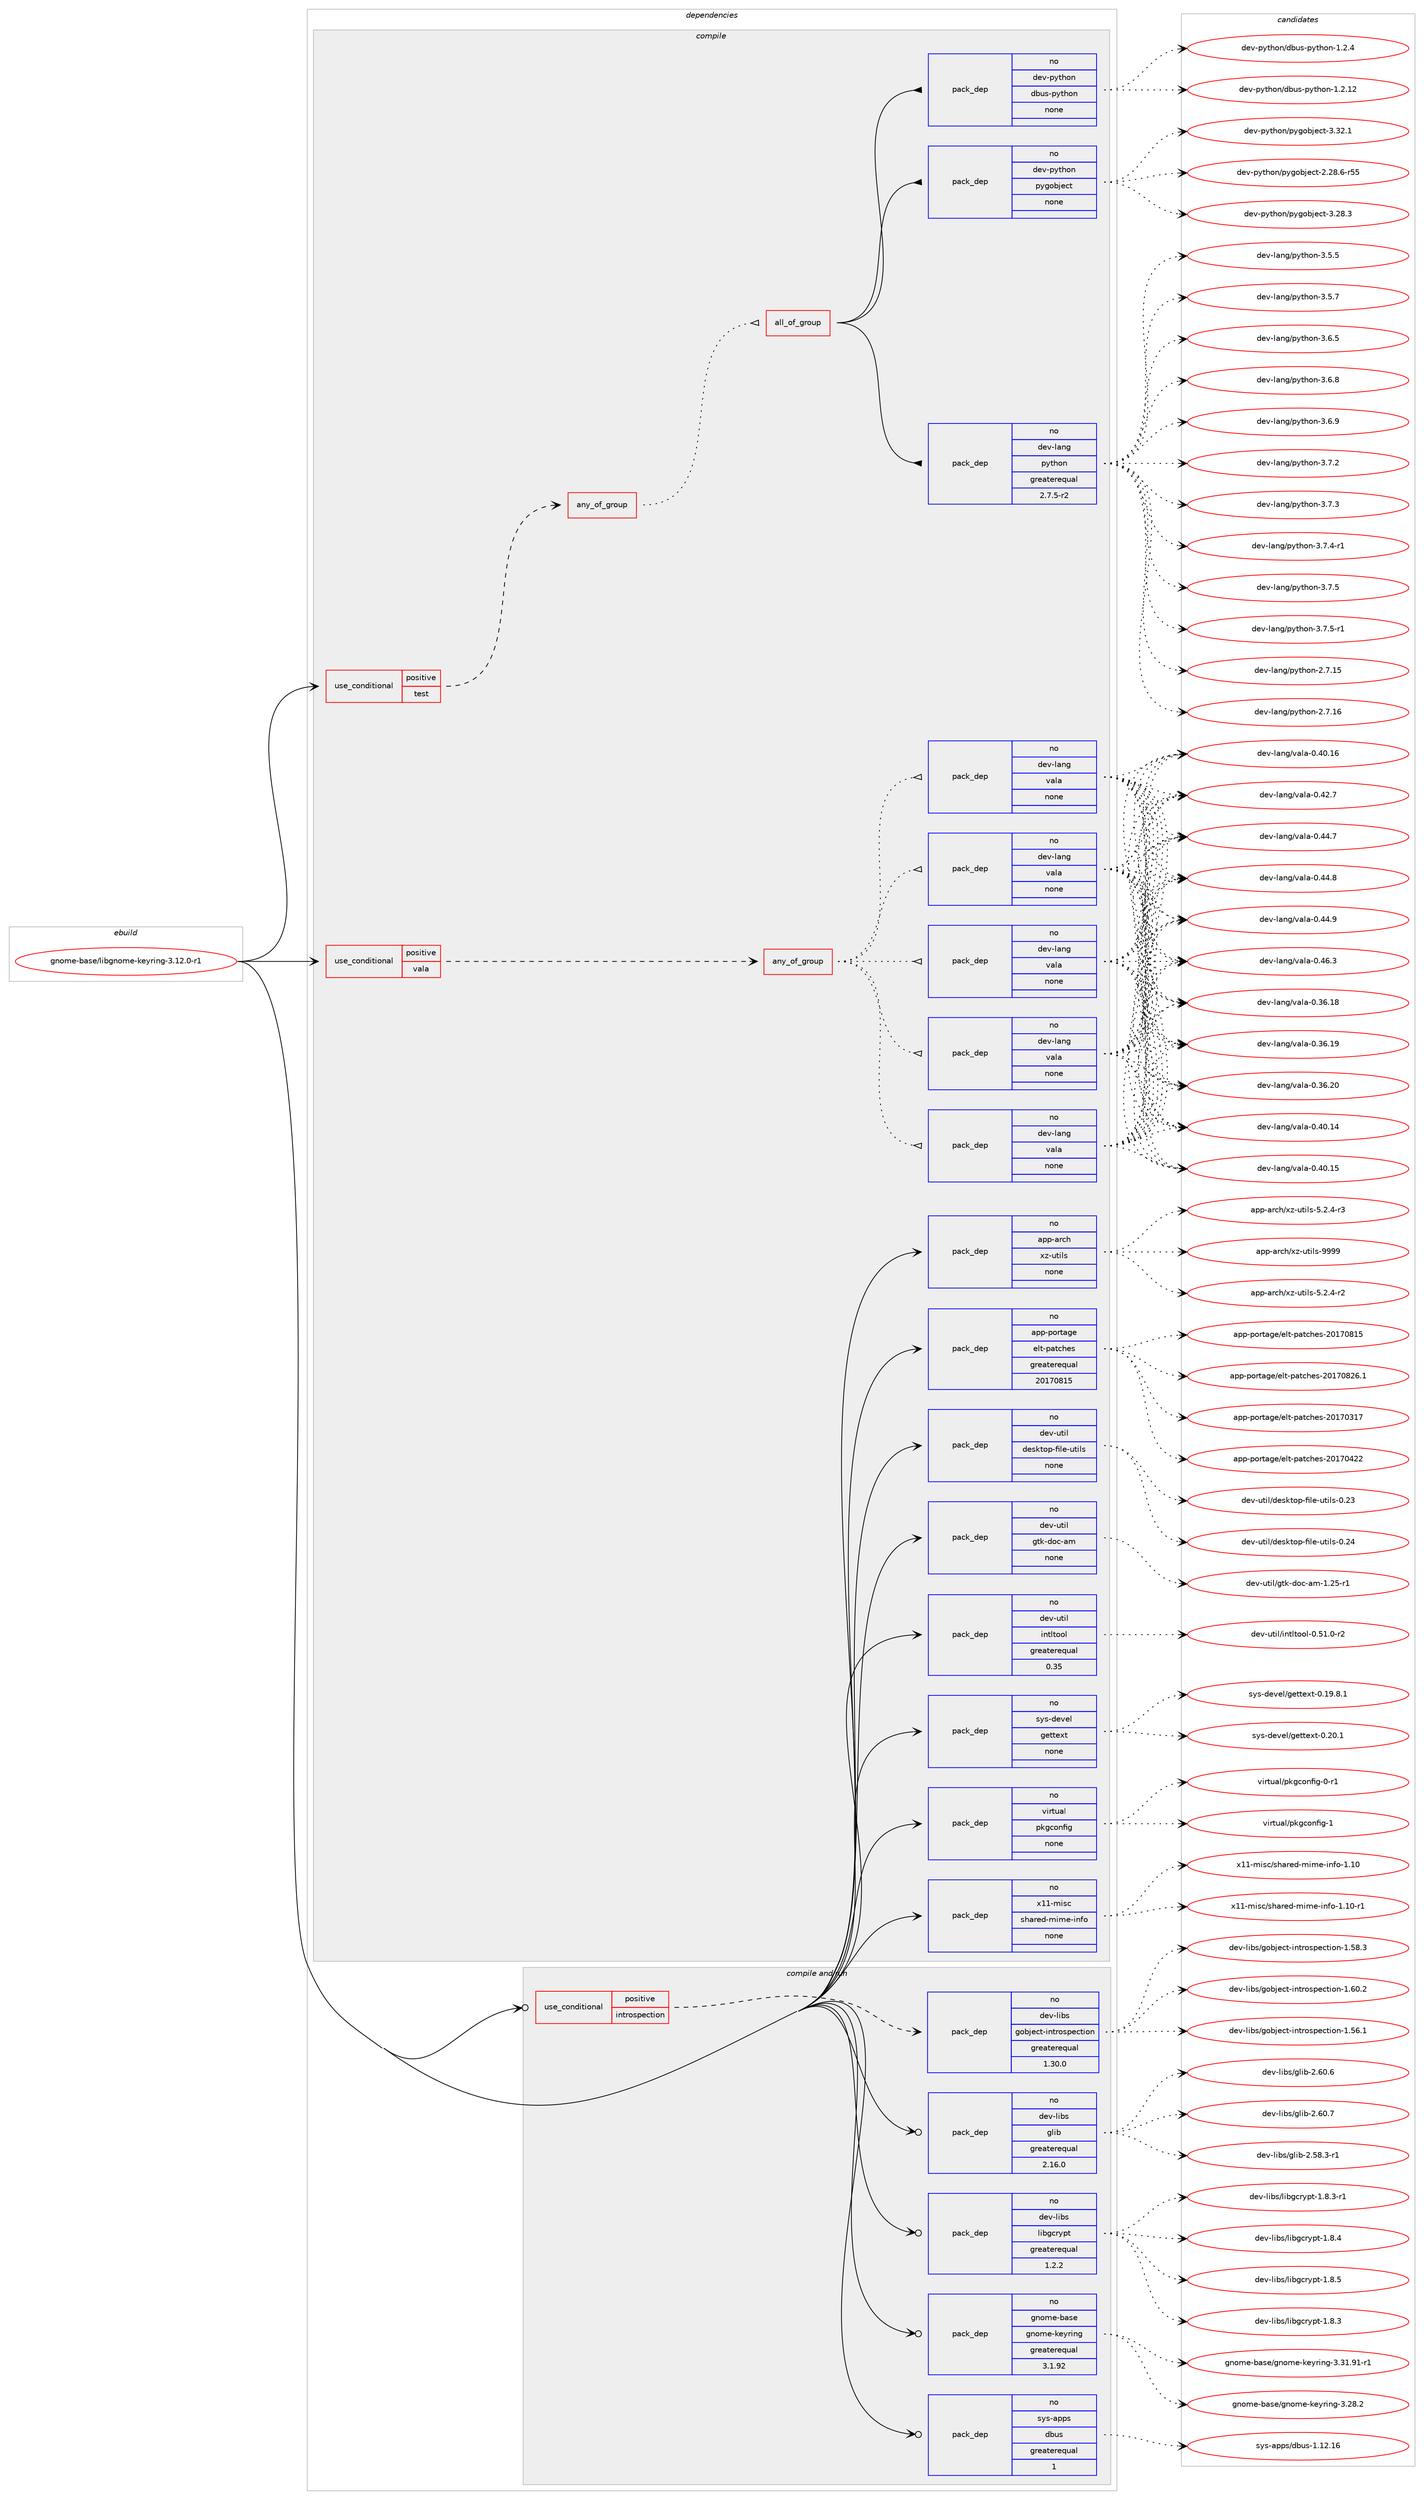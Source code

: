 digraph prolog {

# *************
# Graph options
# *************

newrank=true;
concentrate=true;
compound=true;
graph [rankdir=LR,fontname=Helvetica,fontsize=10,ranksep=1.5];#, ranksep=2.5, nodesep=0.2];
edge  [arrowhead=vee];
node  [fontname=Helvetica,fontsize=10];

# **********
# The ebuild
# **********

subgraph cluster_leftcol {
color=gray;
rank=same;
label=<<i>ebuild</i>>;
id [label="gnome-base/libgnome-keyring-3.12.0-r1", color=red, width=4, href="../gnome-base/libgnome-keyring-3.12.0-r1.svg"];
}

# ****************
# The dependencies
# ****************

subgraph cluster_midcol {
color=gray;
label=<<i>dependencies</i>>;
subgraph cluster_compile {
fillcolor="#eeeeee";
style=filled;
label=<<i>compile</i>>;
subgraph cond185693 {
dependency746401 [label=<<TABLE BORDER="0" CELLBORDER="1" CELLSPACING="0" CELLPADDING="4"><TR><TD ROWSPAN="3" CELLPADDING="10">use_conditional</TD></TR><TR><TD>positive</TD></TR><TR><TD>test</TD></TR></TABLE>>, shape=none, color=red];
subgraph any12172 {
dependency746402 [label=<<TABLE BORDER="0" CELLBORDER="1" CELLSPACING="0" CELLPADDING="4"><TR><TD CELLPADDING="10">any_of_group</TD></TR></TABLE>>, shape=none, color=red];subgraph all396 {
dependency746403 [label=<<TABLE BORDER="0" CELLBORDER="1" CELLSPACING="0" CELLPADDING="4"><TR><TD CELLPADDING="10">all_of_group</TD></TR></TABLE>>, shape=none, color=red];subgraph pack548143 {
dependency746404 [label=<<TABLE BORDER="0" CELLBORDER="1" CELLSPACING="0" CELLPADDING="4" WIDTH="220"><TR><TD ROWSPAN="6" CELLPADDING="30">pack_dep</TD></TR><TR><TD WIDTH="110">no</TD></TR><TR><TD>dev-lang</TD></TR><TR><TD>python</TD></TR><TR><TD>greaterequal</TD></TR><TR><TD>2.7.5-r2</TD></TR></TABLE>>, shape=none, color=blue];
}
dependency746403:e -> dependency746404:w [weight=20,style="solid",arrowhead="inv"];
subgraph pack548144 {
dependency746405 [label=<<TABLE BORDER="0" CELLBORDER="1" CELLSPACING="0" CELLPADDING="4" WIDTH="220"><TR><TD ROWSPAN="6" CELLPADDING="30">pack_dep</TD></TR><TR><TD WIDTH="110">no</TD></TR><TR><TD>dev-python</TD></TR><TR><TD>pygobject</TD></TR><TR><TD>none</TD></TR><TR><TD></TD></TR></TABLE>>, shape=none, color=blue];
}
dependency746403:e -> dependency746405:w [weight=20,style="solid",arrowhead="inv"];
subgraph pack548145 {
dependency746406 [label=<<TABLE BORDER="0" CELLBORDER="1" CELLSPACING="0" CELLPADDING="4" WIDTH="220"><TR><TD ROWSPAN="6" CELLPADDING="30">pack_dep</TD></TR><TR><TD WIDTH="110">no</TD></TR><TR><TD>dev-python</TD></TR><TR><TD>dbus-python</TD></TR><TR><TD>none</TD></TR><TR><TD></TD></TR></TABLE>>, shape=none, color=blue];
}
dependency746403:e -> dependency746406:w [weight=20,style="solid",arrowhead="inv"];
}
dependency746402:e -> dependency746403:w [weight=20,style="dotted",arrowhead="oinv"];
}
dependency746401:e -> dependency746402:w [weight=20,style="dashed",arrowhead="vee"];
}
id:e -> dependency746401:w [weight=20,style="solid",arrowhead="vee"];
subgraph cond185694 {
dependency746407 [label=<<TABLE BORDER="0" CELLBORDER="1" CELLSPACING="0" CELLPADDING="4"><TR><TD ROWSPAN="3" CELLPADDING="10">use_conditional</TD></TR><TR><TD>positive</TD></TR><TR><TD>vala</TD></TR></TABLE>>, shape=none, color=red];
subgraph any12173 {
dependency746408 [label=<<TABLE BORDER="0" CELLBORDER="1" CELLSPACING="0" CELLPADDING="4"><TR><TD CELLPADDING="10">any_of_group</TD></TR></TABLE>>, shape=none, color=red];subgraph pack548146 {
dependency746409 [label=<<TABLE BORDER="0" CELLBORDER="1" CELLSPACING="0" CELLPADDING="4" WIDTH="220"><TR><TD ROWSPAN="6" CELLPADDING="30">pack_dep</TD></TR><TR><TD WIDTH="110">no</TD></TR><TR><TD>dev-lang</TD></TR><TR><TD>vala</TD></TR><TR><TD>none</TD></TR><TR><TD></TD></TR></TABLE>>, shape=none, color=blue];
}
dependency746408:e -> dependency746409:w [weight=20,style="dotted",arrowhead="oinv"];
subgraph pack548147 {
dependency746410 [label=<<TABLE BORDER="0" CELLBORDER="1" CELLSPACING="0" CELLPADDING="4" WIDTH="220"><TR><TD ROWSPAN="6" CELLPADDING="30">pack_dep</TD></TR><TR><TD WIDTH="110">no</TD></TR><TR><TD>dev-lang</TD></TR><TR><TD>vala</TD></TR><TR><TD>none</TD></TR><TR><TD></TD></TR></TABLE>>, shape=none, color=blue];
}
dependency746408:e -> dependency746410:w [weight=20,style="dotted",arrowhead="oinv"];
subgraph pack548148 {
dependency746411 [label=<<TABLE BORDER="0" CELLBORDER="1" CELLSPACING="0" CELLPADDING="4" WIDTH="220"><TR><TD ROWSPAN="6" CELLPADDING="30">pack_dep</TD></TR><TR><TD WIDTH="110">no</TD></TR><TR><TD>dev-lang</TD></TR><TR><TD>vala</TD></TR><TR><TD>none</TD></TR><TR><TD></TD></TR></TABLE>>, shape=none, color=blue];
}
dependency746408:e -> dependency746411:w [weight=20,style="dotted",arrowhead="oinv"];
subgraph pack548149 {
dependency746412 [label=<<TABLE BORDER="0" CELLBORDER="1" CELLSPACING="0" CELLPADDING="4" WIDTH="220"><TR><TD ROWSPAN="6" CELLPADDING="30">pack_dep</TD></TR><TR><TD WIDTH="110">no</TD></TR><TR><TD>dev-lang</TD></TR><TR><TD>vala</TD></TR><TR><TD>none</TD></TR><TR><TD></TD></TR></TABLE>>, shape=none, color=blue];
}
dependency746408:e -> dependency746412:w [weight=20,style="dotted",arrowhead="oinv"];
subgraph pack548150 {
dependency746413 [label=<<TABLE BORDER="0" CELLBORDER="1" CELLSPACING="0" CELLPADDING="4" WIDTH="220"><TR><TD ROWSPAN="6" CELLPADDING="30">pack_dep</TD></TR><TR><TD WIDTH="110">no</TD></TR><TR><TD>dev-lang</TD></TR><TR><TD>vala</TD></TR><TR><TD>none</TD></TR><TR><TD></TD></TR></TABLE>>, shape=none, color=blue];
}
dependency746408:e -> dependency746413:w [weight=20,style="dotted",arrowhead="oinv"];
}
dependency746407:e -> dependency746408:w [weight=20,style="dashed",arrowhead="vee"];
}
id:e -> dependency746407:w [weight=20,style="solid",arrowhead="vee"];
subgraph pack548151 {
dependency746414 [label=<<TABLE BORDER="0" CELLBORDER="1" CELLSPACING="0" CELLPADDING="4" WIDTH="220"><TR><TD ROWSPAN="6" CELLPADDING="30">pack_dep</TD></TR><TR><TD WIDTH="110">no</TD></TR><TR><TD>app-arch</TD></TR><TR><TD>xz-utils</TD></TR><TR><TD>none</TD></TR><TR><TD></TD></TR></TABLE>>, shape=none, color=blue];
}
id:e -> dependency746414:w [weight=20,style="solid",arrowhead="vee"];
subgraph pack548152 {
dependency746415 [label=<<TABLE BORDER="0" CELLBORDER="1" CELLSPACING="0" CELLPADDING="4" WIDTH="220"><TR><TD ROWSPAN="6" CELLPADDING="30">pack_dep</TD></TR><TR><TD WIDTH="110">no</TD></TR><TR><TD>app-portage</TD></TR><TR><TD>elt-patches</TD></TR><TR><TD>greaterequal</TD></TR><TR><TD>20170815</TD></TR></TABLE>>, shape=none, color=blue];
}
id:e -> dependency746415:w [weight=20,style="solid",arrowhead="vee"];
subgraph pack548153 {
dependency746416 [label=<<TABLE BORDER="0" CELLBORDER="1" CELLSPACING="0" CELLPADDING="4" WIDTH="220"><TR><TD ROWSPAN="6" CELLPADDING="30">pack_dep</TD></TR><TR><TD WIDTH="110">no</TD></TR><TR><TD>dev-util</TD></TR><TR><TD>desktop-file-utils</TD></TR><TR><TD>none</TD></TR><TR><TD></TD></TR></TABLE>>, shape=none, color=blue];
}
id:e -> dependency746416:w [weight=20,style="solid",arrowhead="vee"];
subgraph pack548154 {
dependency746417 [label=<<TABLE BORDER="0" CELLBORDER="1" CELLSPACING="0" CELLPADDING="4" WIDTH="220"><TR><TD ROWSPAN="6" CELLPADDING="30">pack_dep</TD></TR><TR><TD WIDTH="110">no</TD></TR><TR><TD>dev-util</TD></TR><TR><TD>gtk-doc-am</TD></TR><TR><TD>none</TD></TR><TR><TD></TD></TR></TABLE>>, shape=none, color=blue];
}
id:e -> dependency746417:w [weight=20,style="solid",arrowhead="vee"];
subgraph pack548155 {
dependency746418 [label=<<TABLE BORDER="0" CELLBORDER="1" CELLSPACING="0" CELLPADDING="4" WIDTH="220"><TR><TD ROWSPAN="6" CELLPADDING="30">pack_dep</TD></TR><TR><TD WIDTH="110">no</TD></TR><TR><TD>dev-util</TD></TR><TR><TD>intltool</TD></TR><TR><TD>greaterequal</TD></TR><TR><TD>0.35</TD></TR></TABLE>>, shape=none, color=blue];
}
id:e -> dependency746418:w [weight=20,style="solid",arrowhead="vee"];
subgraph pack548156 {
dependency746419 [label=<<TABLE BORDER="0" CELLBORDER="1" CELLSPACING="0" CELLPADDING="4" WIDTH="220"><TR><TD ROWSPAN="6" CELLPADDING="30">pack_dep</TD></TR><TR><TD WIDTH="110">no</TD></TR><TR><TD>sys-devel</TD></TR><TR><TD>gettext</TD></TR><TR><TD>none</TD></TR><TR><TD></TD></TR></TABLE>>, shape=none, color=blue];
}
id:e -> dependency746419:w [weight=20,style="solid",arrowhead="vee"];
subgraph pack548157 {
dependency746420 [label=<<TABLE BORDER="0" CELLBORDER="1" CELLSPACING="0" CELLPADDING="4" WIDTH="220"><TR><TD ROWSPAN="6" CELLPADDING="30">pack_dep</TD></TR><TR><TD WIDTH="110">no</TD></TR><TR><TD>virtual</TD></TR><TR><TD>pkgconfig</TD></TR><TR><TD>none</TD></TR><TR><TD></TD></TR></TABLE>>, shape=none, color=blue];
}
id:e -> dependency746420:w [weight=20,style="solid",arrowhead="vee"];
subgraph pack548158 {
dependency746421 [label=<<TABLE BORDER="0" CELLBORDER="1" CELLSPACING="0" CELLPADDING="4" WIDTH="220"><TR><TD ROWSPAN="6" CELLPADDING="30">pack_dep</TD></TR><TR><TD WIDTH="110">no</TD></TR><TR><TD>x11-misc</TD></TR><TR><TD>shared-mime-info</TD></TR><TR><TD>none</TD></TR><TR><TD></TD></TR></TABLE>>, shape=none, color=blue];
}
id:e -> dependency746421:w [weight=20,style="solid",arrowhead="vee"];
}
subgraph cluster_compileandrun {
fillcolor="#eeeeee";
style=filled;
label=<<i>compile and run</i>>;
subgraph cond185695 {
dependency746422 [label=<<TABLE BORDER="0" CELLBORDER="1" CELLSPACING="0" CELLPADDING="4"><TR><TD ROWSPAN="3" CELLPADDING="10">use_conditional</TD></TR><TR><TD>positive</TD></TR><TR><TD>introspection</TD></TR></TABLE>>, shape=none, color=red];
subgraph pack548159 {
dependency746423 [label=<<TABLE BORDER="0" CELLBORDER="1" CELLSPACING="0" CELLPADDING="4" WIDTH="220"><TR><TD ROWSPAN="6" CELLPADDING="30">pack_dep</TD></TR><TR><TD WIDTH="110">no</TD></TR><TR><TD>dev-libs</TD></TR><TR><TD>gobject-introspection</TD></TR><TR><TD>greaterequal</TD></TR><TR><TD>1.30.0</TD></TR></TABLE>>, shape=none, color=blue];
}
dependency746422:e -> dependency746423:w [weight=20,style="dashed",arrowhead="vee"];
}
id:e -> dependency746422:w [weight=20,style="solid",arrowhead="odotvee"];
subgraph pack548160 {
dependency746424 [label=<<TABLE BORDER="0" CELLBORDER="1" CELLSPACING="0" CELLPADDING="4" WIDTH="220"><TR><TD ROWSPAN="6" CELLPADDING="30">pack_dep</TD></TR><TR><TD WIDTH="110">no</TD></TR><TR><TD>dev-libs</TD></TR><TR><TD>glib</TD></TR><TR><TD>greaterequal</TD></TR><TR><TD>2.16.0</TD></TR></TABLE>>, shape=none, color=blue];
}
id:e -> dependency746424:w [weight=20,style="solid",arrowhead="odotvee"];
subgraph pack548161 {
dependency746425 [label=<<TABLE BORDER="0" CELLBORDER="1" CELLSPACING="0" CELLPADDING="4" WIDTH="220"><TR><TD ROWSPAN="6" CELLPADDING="30">pack_dep</TD></TR><TR><TD WIDTH="110">no</TD></TR><TR><TD>dev-libs</TD></TR><TR><TD>libgcrypt</TD></TR><TR><TD>greaterequal</TD></TR><TR><TD>1.2.2</TD></TR></TABLE>>, shape=none, color=blue];
}
id:e -> dependency746425:w [weight=20,style="solid",arrowhead="odotvee"];
subgraph pack548162 {
dependency746426 [label=<<TABLE BORDER="0" CELLBORDER="1" CELLSPACING="0" CELLPADDING="4" WIDTH="220"><TR><TD ROWSPAN="6" CELLPADDING="30">pack_dep</TD></TR><TR><TD WIDTH="110">no</TD></TR><TR><TD>gnome-base</TD></TR><TR><TD>gnome-keyring</TD></TR><TR><TD>greaterequal</TD></TR><TR><TD>3.1.92</TD></TR></TABLE>>, shape=none, color=blue];
}
id:e -> dependency746426:w [weight=20,style="solid",arrowhead="odotvee"];
subgraph pack548163 {
dependency746427 [label=<<TABLE BORDER="0" CELLBORDER="1" CELLSPACING="0" CELLPADDING="4" WIDTH="220"><TR><TD ROWSPAN="6" CELLPADDING="30">pack_dep</TD></TR><TR><TD WIDTH="110">no</TD></TR><TR><TD>sys-apps</TD></TR><TR><TD>dbus</TD></TR><TR><TD>greaterequal</TD></TR><TR><TD>1</TD></TR></TABLE>>, shape=none, color=blue];
}
id:e -> dependency746427:w [weight=20,style="solid",arrowhead="odotvee"];
}
subgraph cluster_run {
fillcolor="#eeeeee";
style=filled;
label=<<i>run</i>>;
}
}

# **************
# The candidates
# **************

subgraph cluster_choices {
rank=same;
color=gray;
label=<<i>candidates</i>>;

subgraph choice548143 {
color=black;
nodesep=1;
choice10010111845108971101034711212111610411111045504655464953 [label="dev-lang/python-2.7.15", color=red, width=4,href="../dev-lang/python-2.7.15.svg"];
choice10010111845108971101034711212111610411111045504655464954 [label="dev-lang/python-2.7.16", color=red, width=4,href="../dev-lang/python-2.7.16.svg"];
choice100101118451089711010347112121116104111110455146534653 [label="dev-lang/python-3.5.5", color=red, width=4,href="../dev-lang/python-3.5.5.svg"];
choice100101118451089711010347112121116104111110455146534655 [label="dev-lang/python-3.5.7", color=red, width=4,href="../dev-lang/python-3.5.7.svg"];
choice100101118451089711010347112121116104111110455146544653 [label="dev-lang/python-3.6.5", color=red, width=4,href="../dev-lang/python-3.6.5.svg"];
choice100101118451089711010347112121116104111110455146544656 [label="dev-lang/python-3.6.8", color=red, width=4,href="../dev-lang/python-3.6.8.svg"];
choice100101118451089711010347112121116104111110455146544657 [label="dev-lang/python-3.6.9", color=red, width=4,href="../dev-lang/python-3.6.9.svg"];
choice100101118451089711010347112121116104111110455146554650 [label="dev-lang/python-3.7.2", color=red, width=4,href="../dev-lang/python-3.7.2.svg"];
choice100101118451089711010347112121116104111110455146554651 [label="dev-lang/python-3.7.3", color=red, width=4,href="../dev-lang/python-3.7.3.svg"];
choice1001011184510897110103471121211161041111104551465546524511449 [label="dev-lang/python-3.7.4-r1", color=red, width=4,href="../dev-lang/python-3.7.4-r1.svg"];
choice100101118451089711010347112121116104111110455146554653 [label="dev-lang/python-3.7.5", color=red, width=4,href="../dev-lang/python-3.7.5.svg"];
choice1001011184510897110103471121211161041111104551465546534511449 [label="dev-lang/python-3.7.5-r1", color=red, width=4,href="../dev-lang/python-3.7.5-r1.svg"];
dependency746404:e -> choice10010111845108971101034711212111610411111045504655464953:w [style=dotted,weight="100"];
dependency746404:e -> choice10010111845108971101034711212111610411111045504655464954:w [style=dotted,weight="100"];
dependency746404:e -> choice100101118451089711010347112121116104111110455146534653:w [style=dotted,weight="100"];
dependency746404:e -> choice100101118451089711010347112121116104111110455146534655:w [style=dotted,weight="100"];
dependency746404:e -> choice100101118451089711010347112121116104111110455146544653:w [style=dotted,weight="100"];
dependency746404:e -> choice100101118451089711010347112121116104111110455146544656:w [style=dotted,weight="100"];
dependency746404:e -> choice100101118451089711010347112121116104111110455146544657:w [style=dotted,weight="100"];
dependency746404:e -> choice100101118451089711010347112121116104111110455146554650:w [style=dotted,weight="100"];
dependency746404:e -> choice100101118451089711010347112121116104111110455146554651:w [style=dotted,weight="100"];
dependency746404:e -> choice1001011184510897110103471121211161041111104551465546524511449:w [style=dotted,weight="100"];
dependency746404:e -> choice100101118451089711010347112121116104111110455146554653:w [style=dotted,weight="100"];
dependency746404:e -> choice1001011184510897110103471121211161041111104551465546534511449:w [style=dotted,weight="100"];
}
subgraph choice548144 {
color=black;
nodesep=1;
choice1001011184511212111610411111047112121103111981061019911645504650564654451145353 [label="dev-python/pygobject-2.28.6-r55", color=red, width=4,href="../dev-python/pygobject-2.28.6-r55.svg"];
choice1001011184511212111610411111047112121103111981061019911645514650564651 [label="dev-python/pygobject-3.28.3", color=red, width=4,href="../dev-python/pygobject-3.28.3.svg"];
choice1001011184511212111610411111047112121103111981061019911645514651504649 [label="dev-python/pygobject-3.32.1", color=red, width=4,href="../dev-python/pygobject-3.32.1.svg"];
dependency746405:e -> choice1001011184511212111610411111047112121103111981061019911645504650564654451145353:w [style=dotted,weight="100"];
dependency746405:e -> choice1001011184511212111610411111047112121103111981061019911645514650564651:w [style=dotted,weight="100"];
dependency746405:e -> choice1001011184511212111610411111047112121103111981061019911645514651504649:w [style=dotted,weight="100"];
}
subgraph choice548145 {
color=black;
nodesep=1;
choice1001011184511212111610411111047100981171154511212111610411111045494650464950 [label="dev-python/dbus-python-1.2.12", color=red, width=4,href="../dev-python/dbus-python-1.2.12.svg"];
choice10010111845112121116104111110471009811711545112121116104111110454946504652 [label="dev-python/dbus-python-1.2.4", color=red, width=4,href="../dev-python/dbus-python-1.2.4.svg"];
dependency746406:e -> choice1001011184511212111610411111047100981171154511212111610411111045494650464950:w [style=dotted,weight="100"];
dependency746406:e -> choice10010111845112121116104111110471009811711545112121116104111110454946504652:w [style=dotted,weight="100"];
}
subgraph choice548146 {
color=black;
nodesep=1;
choice10010111845108971101034711897108974548465154464956 [label="dev-lang/vala-0.36.18", color=red, width=4,href="../dev-lang/vala-0.36.18.svg"];
choice10010111845108971101034711897108974548465154464957 [label="dev-lang/vala-0.36.19", color=red, width=4,href="../dev-lang/vala-0.36.19.svg"];
choice10010111845108971101034711897108974548465154465048 [label="dev-lang/vala-0.36.20", color=red, width=4,href="../dev-lang/vala-0.36.20.svg"];
choice10010111845108971101034711897108974548465248464952 [label="dev-lang/vala-0.40.14", color=red, width=4,href="../dev-lang/vala-0.40.14.svg"];
choice10010111845108971101034711897108974548465248464953 [label="dev-lang/vala-0.40.15", color=red, width=4,href="../dev-lang/vala-0.40.15.svg"];
choice10010111845108971101034711897108974548465248464954 [label="dev-lang/vala-0.40.16", color=red, width=4,href="../dev-lang/vala-0.40.16.svg"];
choice100101118451089711010347118971089745484652504655 [label="dev-lang/vala-0.42.7", color=red, width=4,href="../dev-lang/vala-0.42.7.svg"];
choice100101118451089711010347118971089745484652524655 [label="dev-lang/vala-0.44.7", color=red, width=4,href="../dev-lang/vala-0.44.7.svg"];
choice100101118451089711010347118971089745484652524656 [label="dev-lang/vala-0.44.8", color=red, width=4,href="../dev-lang/vala-0.44.8.svg"];
choice100101118451089711010347118971089745484652524657 [label="dev-lang/vala-0.44.9", color=red, width=4,href="../dev-lang/vala-0.44.9.svg"];
choice100101118451089711010347118971089745484652544651 [label="dev-lang/vala-0.46.3", color=red, width=4,href="../dev-lang/vala-0.46.3.svg"];
dependency746409:e -> choice10010111845108971101034711897108974548465154464956:w [style=dotted,weight="100"];
dependency746409:e -> choice10010111845108971101034711897108974548465154464957:w [style=dotted,weight="100"];
dependency746409:e -> choice10010111845108971101034711897108974548465154465048:w [style=dotted,weight="100"];
dependency746409:e -> choice10010111845108971101034711897108974548465248464952:w [style=dotted,weight="100"];
dependency746409:e -> choice10010111845108971101034711897108974548465248464953:w [style=dotted,weight="100"];
dependency746409:e -> choice10010111845108971101034711897108974548465248464954:w [style=dotted,weight="100"];
dependency746409:e -> choice100101118451089711010347118971089745484652504655:w [style=dotted,weight="100"];
dependency746409:e -> choice100101118451089711010347118971089745484652524655:w [style=dotted,weight="100"];
dependency746409:e -> choice100101118451089711010347118971089745484652524656:w [style=dotted,weight="100"];
dependency746409:e -> choice100101118451089711010347118971089745484652524657:w [style=dotted,weight="100"];
dependency746409:e -> choice100101118451089711010347118971089745484652544651:w [style=dotted,weight="100"];
}
subgraph choice548147 {
color=black;
nodesep=1;
choice10010111845108971101034711897108974548465154464956 [label="dev-lang/vala-0.36.18", color=red, width=4,href="../dev-lang/vala-0.36.18.svg"];
choice10010111845108971101034711897108974548465154464957 [label="dev-lang/vala-0.36.19", color=red, width=4,href="../dev-lang/vala-0.36.19.svg"];
choice10010111845108971101034711897108974548465154465048 [label="dev-lang/vala-0.36.20", color=red, width=4,href="../dev-lang/vala-0.36.20.svg"];
choice10010111845108971101034711897108974548465248464952 [label="dev-lang/vala-0.40.14", color=red, width=4,href="../dev-lang/vala-0.40.14.svg"];
choice10010111845108971101034711897108974548465248464953 [label="dev-lang/vala-0.40.15", color=red, width=4,href="../dev-lang/vala-0.40.15.svg"];
choice10010111845108971101034711897108974548465248464954 [label="dev-lang/vala-0.40.16", color=red, width=4,href="../dev-lang/vala-0.40.16.svg"];
choice100101118451089711010347118971089745484652504655 [label="dev-lang/vala-0.42.7", color=red, width=4,href="../dev-lang/vala-0.42.7.svg"];
choice100101118451089711010347118971089745484652524655 [label="dev-lang/vala-0.44.7", color=red, width=4,href="../dev-lang/vala-0.44.7.svg"];
choice100101118451089711010347118971089745484652524656 [label="dev-lang/vala-0.44.8", color=red, width=4,href="../dev-lang/vala-0.44.8.svg"];
choice100101118451089711010347118971089745484652524657 [label="dev-lang/vala-0.44.9", color=red, width=4,href="../dev-lang/vala-0.44.9.svg"];
choice100101118451089711010347118971089745484652544651 [label="dev-lang/vala-0.46.3", color=red, width=4,href="../dev-lang/vala-0.46.3.svg"];
dependency746410:e -> choice10010111845108971101034711897108974548465154464956:w [style=dotted,weight="100"];
dependency746410:e -> choice10010111845108971101034711897108974548465154464957:w [style=dotted,weight="100"];
dependency746410:e -> choice10010111845108971101034711897108974548465154465048:w [style=dotted,weight="100"];
dependency746410:e -> choice10010111845108971101034711897108974548465248464952:w [style=dotted,weight="100"];
dependency746410:e -> choice10010111845108971101034711897108974548465248464953:w [style=dotted,weight="100"];
dependency746410:e -> choice10010111845108971101034711897108974548465248464954:w [style=dotted,weight="100"];
dependency746410:e -> choice100101118451089711010347118971089745484652504655:w [style=dotted,weight="100"];
dependency746410:e -> choice100101118451089711010347118971089745484652524655:w [style=dotted,weight="100"];
dependency746410:e -> choice100101118451089711010347118971089745484652524656:w [style=dotted,weight="100"];
dependency746410:e -> choice100101118451089711010347118971089745484652524657:w [style=dotted,weight="100"];
dependency746410:e -> choice100101118451089711010347118971089745484652544651:w [style=dotted,weight="100"];
}
subgraph choice548148 {
color=black;
nodesep=1;
choice10010111845108971101034711897108974548465154464956 [label="dev-lang/vala-0.36.18", color=red, width=4,href="../dev-lang/vala-0.36.18.svg"];
choice10010111845108971101034711897108974548465154464957 [label="dev-lang/vala-0.36.19", color=red, width=4,href="../dev-lang/vala-0.36.19.svg"];
choice10010111845108971101034711897108974548465154465048 [label="dev-lang/vala-0.36.20", color=red, width=4,href="../dev-lang/vala-0.36.20.svg"];
choice10010111845108971101034711897108974548465248464952 [label="dev-lang/vala-0.40.14", color=red, width=4,href="../dev-lang/vala-0.40.14.svg"];
choice10010111845108971101034711897108974548465248464953 [label="dev-lang/vala-0.40.15", color=red, width=4,href="../dev-lang/vala-0.40.15.svg"];
choice10010111845108971101034711897108974548465248464954 [label="dev-lang/vala-0.40.16", color=red, width=4,href="../dev-lang/vala-0.40.16.svg"];
choice100101118451089711010347118971089745484652504655 [label="dev-lang/vala-0.42.7", color=red, width=4,href="../dev-lang/vala-0.42.7.svg"];
choice100101118451089711010347118971089745484652524655 [label="dev-lang/vala-0.44.7", color=red, width=4,href="../dev-lang/vala-0.44.7.svg"];
choice100101118451089711010347118971089745484652524656 [label="dev-lang/vala-0.44.8", color=red, width=4,href="../dev-lang/vala-0.44.8.svg"];
choice100101118451089711010347118971089745484652524657 [label="dev-lang/vala-0.44.9", color=red, width=4,href="../dev-lang/vala-0.44.9.svg"];
choice100101118451089711010347118971089745484652544651 [label="dev-lang/vala-0.46.3", color=red, width=4,href="../dev-lang/vala-0.46.3.svg"];
dependency746411:e -> choice10010111845108971101034711897108974548465154464956:w [style=dotted,weight="100"];
dependency746411:e -> choice10010111845108971101034711897108974548465154464957:w [style=dotted,weight="100"];
dependency746411:e -> choice10010111845108971101034711897108974548465154465048:w [style=dotted,weight="100"];
dependency746411:e -> choice10010111845108971101034711897108974548465248464952:w [style=dotted,weight="100"];
dependency746411:e -> choice10010111845108971101034711897108974548465248464953:w [style=dotted,weight="100"];
dependency746411:e -> choice10010111845108971101034711897108974548465248464954:w [style=dotted,weight="100"];
dependency746411:e -> choice100101118451089711010347118971089745484652504655:w [style=dotted,weight="100"];
dependency746411:e -> choice100101118451089711010347118971089745484652524655:w [style=dotted,weight="100"];
dependency746411:e -> choice100101118451089711010347118971089745484652524656:w [style=dotted,weight="100"];
dependency746411:e -> choice100101118451089711010347118971089745484652524657:w [style=dotted,weight="100"];
dependency746411:e -> choice100101118451089711010347118971089745484652544651:w [style=dotted,weight="100"];
}
subgraph choice548149 {
color=black;
nodesep=1;
choice10010111845108971101034711897108974548465154464956 [label="dev-lang/vala-0.36.18", color=red, width=4,href="../dev-lang/vala-0.36.18.svg"];
choice10010111845108971101034711897108974548465154464957 [label="dev-lang/vala-0.36.19", color=red, width=4,href="../dev-lang/vala-0.36.19.svg"];
choice10010111845108971101034711897108974548465154465048 [label="dev-lang/vala-0.36.20", color=red, width=4,href="../dev-lang/vala-0.36.20.svg"];
choice10010111845108971101034711897108974548465248464952 [label="dev-lang/vala-0.40.14", color=red, width=4,href="../dev-lang/vala-0.40.14.svg"];
choice10010111845108971101034711897108974548465248464953 [label="dev-lang/vala-0.40.15", color=red, width=4,href="../dev-lang/vala-0.40.15.svg"];
choice10010111845108971101034711897108974548465248464954 [label="dev-lang/vala-0.40.16", color=red, width=4,href="../dev-lang/vala-0.40.16.svg"];
choice100101118451089711010347118971089745484652504655 [label="dev-lang/vala-0.42.7", color=red, width=4,href="../dev-lang/vala-0.42.7.svg"];
choice100101118451089711010347118971089745484652524655 [label="dev-lang/vala-0.44.7", color=red, width=4,href="../dev-lang/vala-0.44.7.svg"];
choice100101118451089711010347118971089745484652524656 [label="dev-lang/vala-0.44.8", color=red, width=4,href="../dev-lang/vala-0.44.8.svg"];
choice100101118451089711010347118971089745484652524657 [label="dev-lang/vala-0.44.9", color=red, width=4,href="../dev-lang/vala-0.44.9.svg"];
choice100101118451089711010347118971089745484652544651 [label="dev-lang/vala-0.46.3", color=red, width=4,href="../dev-lang/vala-0.46.3.svg"];
dependency746412:e -> choice10010111845108971101034711897108974548465154464956:w [style=dotted,weight="100"];
dependency746412:e -> choice10010111845108971101034711897108974548465154464957:w [style=dotted,weight="100"];
dependency746412:e -> choice10010111845108971101034711897108974548465154465048:w [style=dotted,weight="100"];
dependency746412:e -> choice10010111845108971101034711897108974548465248464952:w [style=dotted,weight="100"];
dependency746412:e -> choice10010111845108971101034711897108974548465248464953:w [style=dotted,weight="100"];
dependency746412:e -> choice10010111845108971101034711897108974548465248464954:w [style=dotted,weight="100"];
dependency746412:e -> choice100101118451089711010347118971089745484652504655:w [style=dotted,weight="100"];
dependency746412:e -> choice100101118451089711010347118971089745484652524655:w [style=dotted,weight="100"];
dependency746412:e -> choice100101118451089711010347118971089745484652524656:w [style=dotted,weight="100"];
dependency746412:e -> choice100101118451089711010347118971089745484652524657:w [style=dotted,weight="100"];
dependency746412:e -> choice100101118451089711010347118971089745484652544651:w [style=dotted,weight="100"];
}
subgraph choice548150 {
color=black;
nodesep=1;
choice10010111845108971101034711897108974548465154464956 [label="dev-lang/vala-0.36.18", color=red, width=4,href="../dev-lang/vala-0.36.18.svg"];
choice10010111845108971101034711897108974548465154464957 [label="dev-lang/vala-0.36.19", color=red, width=4,href="../dev-lang/vala-0.36.19.svg"];
choice10010111845108971101034711897108974548465154465048 [label="dev-lang/vala-0.36.20", color=red, width=4,href="../dev-lang/vala-0.36.20.svg"];
choice10010111845108971101034711897108974548465248464952 [label="dev-lang/vala-0.40.14", color=red, width=4,href="../dev-lang/vala-0.40.14.svg"];
choice10010111845108971101034711897108974548465248464953 [label="dev-lang/vala-0.40.15", color=red, width=4,href="../dev-lang/vala-0.40.15.svg"];
choice10010111845108971101034711897108974548465248464954 [label="dev-lang/vala-0.40.16", color=red, width=4,href="../dev-lang/vala-0.40.16.svg"];
choice100101118451089711010347118971089745484652504655 [label="dev-lang/vala-0.42.7", color=red, width=4,href="../dev-lang/vala-0.42.7.svg"];
choice100101118451089711010347118971089745484652524655 [label="dev-lang/vala-0.44.7", color=red, width=4,href="../dev-lang/vala-0.44.7.svg"];
choice100101118451089711010347118971089745484652524656 [label="dev-lang/vala-0.44.8", color=red, width=4,href="../dev-lang/vala-0.44.8.svg"];
choice100101118451089711010347118971089745484652524657 [label="dev-lang/vala-0.44.9", color=red, width=4,href="../dev-lang/vala-0.44.9.svg"];
choice100101118451089711010347118971089745484652544651 [label="dev-lang/vala-0.46.3", color=red, width=4,href="../dev-lang/vala-0.46.3.svg"];
dependency746413:e -> choice10010111845108971101034711897108974548465154464956:w [style=dotted,weight="100"];
dependency746413:e -> choice10010111845108971101034711897108974548465154464957:w [style=dotted,weight="100"];
dependency746413:e -> choice10010111845108971101034711897108974548465154465048:w [style=dotted,weight="100"];
dependency746413:e -> choice10010111845108971101034711897108974548465248464952:w [style=dotted,weight="100"];
dependency746413:e -> choice10010111845108971101034711897108974548465248464953:w [style=dotted,weight="100"];
dependency746413:e -> choice10010111845108971101034711897108974548465248464954:w [style=dotted,weight="100"];
dependency746413:e -> choice100101118451089711010347118971089745484652504655:w [style=dotted,weight="100"];
dependency746413:e -> choice100101118451089711010347118971089745484652524655:w [style=dotted,weight="100"];
dependency746413:e -> choice100101118451089711010347118971089745484652524656:w [style=dotted,weight="100"];
dependency746413:e -> choice100101118451089711010347118971089745484652524657:w [style=dotted,weight="100"];
dependency746413:e -> choice100101118451089711010347118971089745484652544651:w [style=dotted,weight="100"];
}
subgraph choice548151 {
color=black;
nodesep=1;
choice9711211245971149910447120122451171161051081154553465046524511450 [label="app-arch/xz-utils-5.2.4-r2", color=red, width=4,href="../app-arch/xz-utils-5.2.4-r2.svg"];
choice9711211245971149910447120122451171161051081154553465046524511451 [label="app-arch/xz-utils-5.2.4-r3", color=red, width=4,href="../app-arch/xz-utils-5.2.4-r3.svg"];
choice9711211245971149910447120122451171161051081154557575757 [label="app-arch/xz-utils-9999", color=red, width=4,href="../app-arch/xz-utils-9999.svg"];
dependency746414:e -> choice9711211245971149910447120122451171161051081154553465046524511450:w [style=dotted,weight="100"];
dependency746414:e -> choice9711211245971149910447120122451171161051081154553465046524511451:w [style=dotted,weight="100"];
dependency746414:e -> choice9711211245971149910447120122451171161051081154557575757:w [style=dotted,weight="100"];
}
subgraph choice548152 {
color=black;
nodesep=1;
choice97112112451121111141169710310147101108116451129711699104101115455048495548514955 [label="app-portage/elt-patches-20170317", color=red, width=4,href="../app-portage/elt-patches-20170317.svg"];
choice97112112451121111141169710310147101108116451129711699104101115455048495548525050 [label="app-portage/elt-patches-20170422", color=red, width=4,href="../app-portage/elt-patches-20170422.svg"];
choice97112112451121111141169710310147101108116451129711699104101115455048495548564953 [label="app-portage/elt-patches-20170815", color=red, width=4,href="../app-portage/elt-patches-20170815.svg"];
choice971121124511211111411697103101471011081164511297116991041011154550484955485650544649 [label="app-portage/elt-patches-20170826.1", color=red, width=4,href="../app-portage/elt-patches-20170826.1.svg"];
dependency746415:e -> choice97112112451121111141169710310147101108116451129711699104101115455048495548514955:w [style=dotted,weight="100"];
dependency746415:e -> choice97112112451121111141169710310147101108116451129711699104101115455048495548525050:w [style=dotted,weight="100"];
dependency746415:e -> choice97112112451121111141169710310147101108116451129711699104101115455048495548564953:w [style=dotted,weight="100"];
dependency746415:e -> choice971121124511211111411697103101471011081164511297116991041011154550484955485650544649:w [style=dotted,weight="100"];
}
subgraph choice548153 {
color=black;
nodesep=1;
choice100101118451171161051084710010111510711611111245102105108101451171161051081154548465051 [label="dev-util/desktop-file-utils-0.23", color=red, width=4,href="../dev-util/desktop-file-utils-0.23.svg"];
choice100101118451171161051084710010111510711611111245102105108101451171161051081154548465052 [label="dev-util/desktop-file-utils-0.24", color=red, width=4,href="../dev-util/desktop-file-utils-0.24.svg"];
dependency746416:e -> choice100101118451171161051084710010111510711611111245102105108101451171161051081154548465051:w [style=dotted,weight="100"];
dependency746416:e -> choice100101118451171161051084710010111510711611111245102105108101451171161051081154548465052:w [style=dotted,weight="100"];
}
subgraph choice548154 {
color=black;
nodesep=1;
choice10010111845117116105108471031161074510011199459710945494650534511449 [label="dev-util/gtk-doc-am-1.25-r1", color=red, width=4,href="../dev-util/gtk-doc-am-1.25-r1.svg"];
dependency746417:e -> choice10010111845117116105108471031161074510011199459710945494650534511449:w [style=dotted,weight="100"];
}
subgraph choice548155 {
color=black;
nodesep=1;
choice1001011184511711610510847105110116108116111111108454846534946484511450 [label="dev-util/intltool-0.51.0-r2", color=red, width=4,href="../dev-util/intltool-0.51.0-r2.svg"];
dependency746418:e -> choice1001011184511711610510847105110116108116111111108454846534946484511450:w [style=dotted,weight="100"];
}
subgraph choice548156 {
color=black;
nodesep=1;
choice1151211154510010111810110847103101116116101120116454846495746564649 [label="sys-devel/gettext-0.19.8.1", color=red, width=4,href="../sys-devel/gettext-0.19.8.1.svg"];
choice115121115451001011181011084710310111611610112011645484650484649 [label="sys-devel/gettext-0.20.1", color=red, width=4,href="../sys-devel/gettext-0.20.1.svg"];
dependency746419:e -> choice1151211154510010111810110847103101116116101120116454846495746564649:w [style=dotted,weight="100"];
dependency746419:e -> choice115121115451001011181011084710310111611610112011645484650484649:w [style=dotted,weight="100"];
}
subgraph choice548157 {
color=black;
nodesep=1;
choice11810511411611797108471121071039911111010210510345484511449 [label="virtual/pkgconfig-0-r1", color=red, width=4,href="../virtual/pkgconfig-0-r1.svg"];
choice1181051141161179710847112107103991111101021051034549 [label="virtual/pkgconfig-1", color=red, width=4,href="../virtual/pkgconfig-1.svg"];
dependency746420:e -> choice11810511411611797108471121071039911111010210510345484511449:w [style=dotted,weight="100"];
dependency746420:e -> choice1181051141161179710847112107103991111101021051034549:w [style=dotted,weight="100"];
}
subgraph choice548158 {
color=black;
nodesep=1;
choice12049494510910511599471151049711410110045109105109101451051101021114549464948 [label="x11-misc/shared-mime-info-1.10", color=red, width=4,href="../x11-misc/shared-mime-info-1.10.svg"];
choice120494945109105115994711510497114101100451091051091014510511010211145494649484511449 [label="x11-misc/shared-mime-info-1.10-r1", color=red, width=4,href="../x11-misc/shared-mime-info-1.10-r1.svg"];
dependency746421:e -> choice12049494510910511599471151049711410110045109105109101451051101021114549464948:w [style=dotted,weight="100"];
dependency746421:e -> choice120494945109105115994711510497114101100451091051091014510511010211145494649484511449:w [style=dotted,weight="100"];
}
subgraph choice548159 {
color=black;
nodesep=1;
choice1001011184510810598115471031119810610199116451051101161141111151121019911610511111045494653544649 [label="dev-libs/gobject-introspection-1.56.1", color=red, width=4,href="../dev-libs/gobject-introspection-1.56.1.svg"];
choice1001011184510810598115471031119810610199116451051101161141111151121019911610511111045494653564651 [label="dev-libs/gobject-introspection-1.58.3", color=red, width=4,href="../dev-libs/gobject-introspection-1.58.3.svg"];
choice1001011184510810598115471031119810610199116451051101161141111151121019911610511111045494654484650 [label="dev-libs/gobject-introspection-1.60.2", color=red, width=4,href="../dev-libs/gobject-introspection-1.60.2.svg"];
dependency746423:e -> choice1001011184510810598115471031119810610199116451051101161141111151121019911610511111045494653544649:w [style=dotted,weight="100"];
dependency746423:e -> choice1001011184510810598115471031119810610199116451051101161141111151121019911610511111045494653564651:w [style=dotted,weight="100"];
dependency746423:e -> choice1001011184510810598115471031119810610199116451051101161141111151121019911610511111045494654484650:w [style=dotted,weight="100"];
}
subgraph choice548160 {
color=black;
nodesep=1;
choice10010111845108105981154710310810598455046535646514511449 [label="dev-libs/glib-2.58.3-r1", color=red, width=4,href="../dev-libs/glib-2.58.3-r1.svg"];
choice1001011184510810598115471031081059845504654484654 [label="dev-libs/glib-2.60.6", color=red, width=4,href="../dev-libs/glib-2.60.6.svg"];
choice1001011184510810598115471031081059845504654484655 [label="dev-libs/glib-2.60.7", color=red, width=4,href="../dev-libs/glib-2.60.7.svg"];
dependency746424:e -> choice10010111845108105981154710310810598455046535646514511449:w [style=dotted,weight="100"];
dependency746424:e -> choice1001011184510810598115471031081059845504654484654:w [style=dotted,weight="100"];
dependency746424:e -> choice1001011184510810598115471031081059845504654484655:w [style=dotted,weight="100"];
}
subgraph choice548161 {
color=black;
nodesep=1;
choice1001011184510810598115471081059810399114121112116454946564651 [label="dev-libs/libgcrypt-1.8.3", color=red, width=4,href="../dev-libs/libgcrypt-1.8.3.svg"];
choice10010111845108105981154710810598103991141211121164549465646514511449 [label="dev-libs/libgcrypt-1.8.3-r1", color=red, width=4,href="../dev-libs/libgcrypt-1.8.3-r1.svg"];
choice1001011184510810598115471081059810399114121112116454946564652 [label="dev-libs/libgcrypt-1.8.4", color=red, width=4,href="../dev-libs/libgcrypt-1.8.4.svg"];
choice1001011184510810598115471081059810399114121112116454946564653 [label="dev-libs/libgcrypt-1.8.5", color=red, width=4,href="../dev-libs/libgcrypt-1.8.5.svg"];
dependency746425:e -> choice1001011184510810598115471081059810399114121112116454946564651:w [style=dotted,weight="100"];
dependency746425:e -> choice10010111845108105981154710810598103991141211121164549465646514511449:w [style=dotted,weight="100"];
dependency746425:e -> choice1001011184510810598115471081059810399114121112116454946564652:w [style=dotted,weight="100"];
dependency746425:e -> choice1001011184510810598115471081059810399114121112116454946564653:w [style=dotted,weight="100"];
}
subgraph choice548162 {
color=black;
nodesep=1;
choice103110111109101459897115101471031101111091014510710112111410511010345514650564650 [label="gnome-base/gnome-keyring-3.28.2", color=red, width=4,href="../gnome-base/gnome-keyring-3.28.2.svg"];
choice103110111109101459897115101471031101111091014510710112111410511010345514651494657494511449 [label="gnome-base/gnome-keyring-3.31.91-r1", color=red, width=4,href="../gnome-base/gnome-keyring-3.31.91-r1.svg"];
dependency746426:e -> choice103110111109101459897115101471031101111091014510710112111410511010345514650564650:w [style=dotted,weight="100"];
dependency746426:e -> choice103110111109101459897115101471031101111091014510710112111410511010345514651494657494511449:w [style=dotted,weight="100"];
}
subgraph choice548163 {
color=black;
nodesep=1;
choice115121115459711211211547100981171154549464950464954 [label="sys-apps/dbus-1.12.16", color=red, width=4,href="../sys-apps/dbus-1.12.16.svg"];
dependency746427:e -> choice115121115459711211211547100981171154549464950464954:w [style=dotted,weight="100"];
}
}

}
